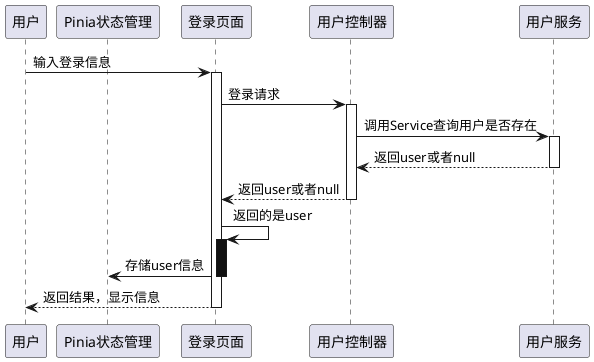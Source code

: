 @startuml login

participant 用户 order 0
participant Pinia状态管理 order 1
participant 登录页面 order 2
participant 用户控制器 order 3
participant 用户服务 order 4


用户 -> 登录页面: 输入登录信息
activate 登录页面

登录页面 -> 用户控制器: 登录请求
activate 用户控制器

用户控制器 -> 用户服务: 调用Service查询用户是否存在
activate 用户服务
用户服务 --> 用户控制器: 返回user或者null
deactivate 用户服务

用户控制器 --> 登录页面: 返回user或者null
deactivate 用户控制器

登录页面 -> 登录页面: 返回的是user

activate 登录页面 #1
登录页面 -> Pinia状态管理: 存储user信息
deactivate 登录页面 #1

登录页面 --> 用户: 返回结果，显示信息
deactivate 登录页面
@enduml